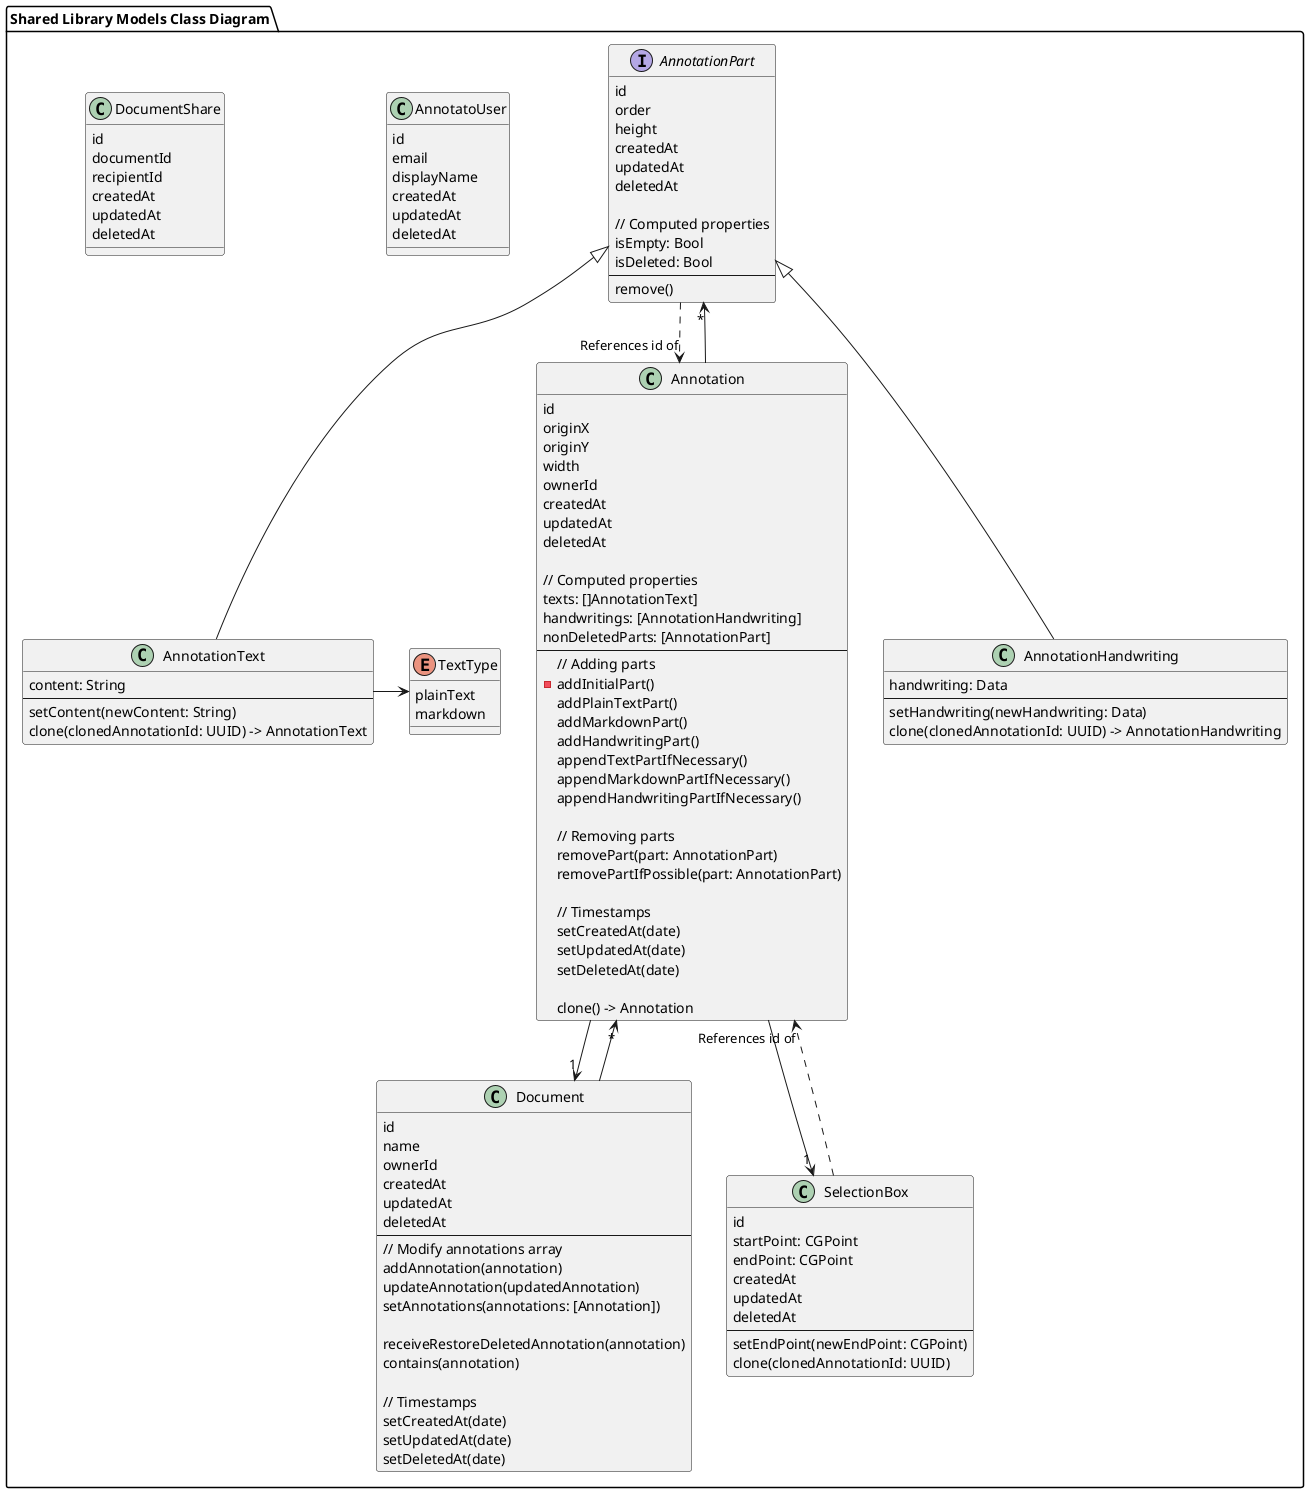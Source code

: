 @startuml

package "Shared Library Models Class Diagram" {
    Class Document {
        id
        name
        ownerId
        createdAt
        updatedAt
        deletedAt
        --
        // Modify annotations array
        addAnnotation(annotation)
        updateAnnotation(updatedAnnotation)
        setAnnotations(annotations: [Annotation])

        receiveRestoreDeletedAnnotation(annotation)
        contains(annotation)

        // Timestamps
        setCreatedAt(date)
        setUpdatedAt(date)
        setDeletedAt(date)
    }

    Class Annotation {
        id
        originX
        originY
        width
        ownerId
        createdAt
        updatedAt
        deletedAt

        // Computed properties
        texts: []AnnotationText]
        handwritings: [AnnotationHandwriting]
        nonDeletedParts: [AnnotationPart]
        --
        // Adding parts
        - addInitialPart()
        addPlainTextPart()
        addMarkdownPart()
        addHandwritingPart()
        appendTextPartIfNecessary()
        appendMarkdownPartIfNecessary()
        appendHandwritingPartIfNecessary()

        // Removing parts
        removePart(part: AnnotationPart)
        removePartIfPossible(part: AnnotationPart)

        // Timestamps
        setCreatedAt(date)
        setUpdatedAt(date)
        setDeletedAt(date)

        clone() -> Annotation
    }

    Interface AnnotationPart {
        id
        order
        height
        createdAt
        updatedAt
        deletedAt

        // Computed properties
        isEmpty: Bool
        isDeleted: Bool
        --
        remove()
    }

    Class AnnotationHandwriting {
        handwriting: Data
        --
        setHandwriting(newHandwriting: Data)
        clone(clonedAnnotationId: UUID) -> AnnotationHandwriting
    }

    Class AnnotationText {
        content: String
        --
        setContent(newContent: String)
        clone(clonedAnnotationId: UUID) -> AnnotationText
    }

    Enum TextType {
        plainText
        markdown
    }
    AnnotationText -> TextType

    Class SelectionBox {
        id
        startPoint: CGPoint
        endPoint: CGPoint
        createdAt
        updatedAt
        deletedAt
        --
        setEndPoint(newEndPoint: CGPoint)
        clone(clonedAnnotationId: UUID)
    }

    Class AnnotatoUser {
        id
        email
        displayName
        createdAt
        updatedAt
        deletedAt
    }

    Class DocumentShare {
        id
        documentId
        recipientId
        createdAt
        updatedAt
        deletedAt
    }

    Annotation --> "1" Document
    Annotation --> "*" AnnotationPart
    Annotation --> "1" SelectionBox

    Document --> "*" Annotation
    AnnotationPart ..> "References id of" Annotation
    SelectionBox ..> "References id of" Annotation
    AnnotationHandwriting --up|> AnnotationPart
    AnnotationText --up|> AnnotationPart
}

@enduml
